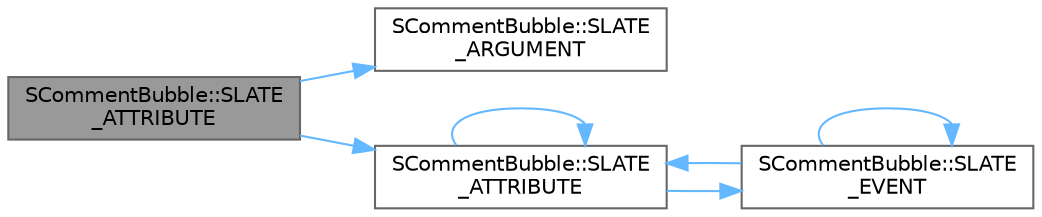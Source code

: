 digraph "SCommentBubble::SLATE_ATTRIBUTE"
{
 // INTERACTIVE_SVG=YES
 // LATEX_PDF_SIZE
  bgcolor="transparent";
  edge [fontname=Helvetica,fontsize=10,labelfontname=Helvetica,labelfontsize=10];
  node [fontname=Helvetica,fontsize=10,shape=box,height=0.2,width=0.4];
  rankdir="LR";
  Node1 [id="Node000001",label="SCommentBubble::SLATE\l_ATTRIBUTE",height=0.2,width=0.4,color="gray40", fillcolor="grey60", style="filled", fontcolor="black",tooltip="Color and opacity for the comment bubble."];
  Node1 -> Node2 [id="edge1_Node000001_Node000002",color="steelblue1",style="solid",tooltip=" "];
  Node2 [id="Node000002",label="SCommentBubble::SLATE\l_ARGUMENT",height=0.2,width=0.4,color="grey40", fillcolor="white", style="filled",URL="$da/dae/classSCommentBubble.html#abf316b65a3c943168268602af268ebab",tooltip="the GraphNode this bubble should interact with"];
  Node1 -> Node3 [id="edge2_Node000001_Node000003",color="steelblue1",style="solid",tooltip=" "];
  Node3 [id="Node000003",label="SCommentBubble::SLATE\l_ATTRIBUTE",height=0.2,width=0.4,color="grey40", fillcolor="white", style="filled",URL="$da/dae/classSCommentBubble.html#ad97a0f7ccfc2d9b60e78459febf855ab",tooltip="The comment text for the bubble."];
  Node3 -> Node3 [id="edge3_Node000003_Node000003",color="steelblue1",style="solid",tooltip=" "];
  Node3 -> Node4 [id="edge4_Node000003_Node000004",color="steelblue1",style="solid",tooltip=" "];
  Node4 [id="Node000004",label="SCommentBubble::SLATE\l_EVENT",height=0.2,width=0.4,color="grey40", fillcolor="white", style="filled",URL="$da/dae/classSCommentBubble.html#a1a871f106831d76bc6125605bc89b754",tooltip="Called when the comment bubble is toggled."];
  Node4 -> Node3 [id="edge5_Node000004_Node000003",color="steelblue1",style="solid",tooltip=" "];
  Node4 -> Node4 [id="edge6_Node000004_Node000004",color="steelblue1",style="solid",tooltip=" "];
}
